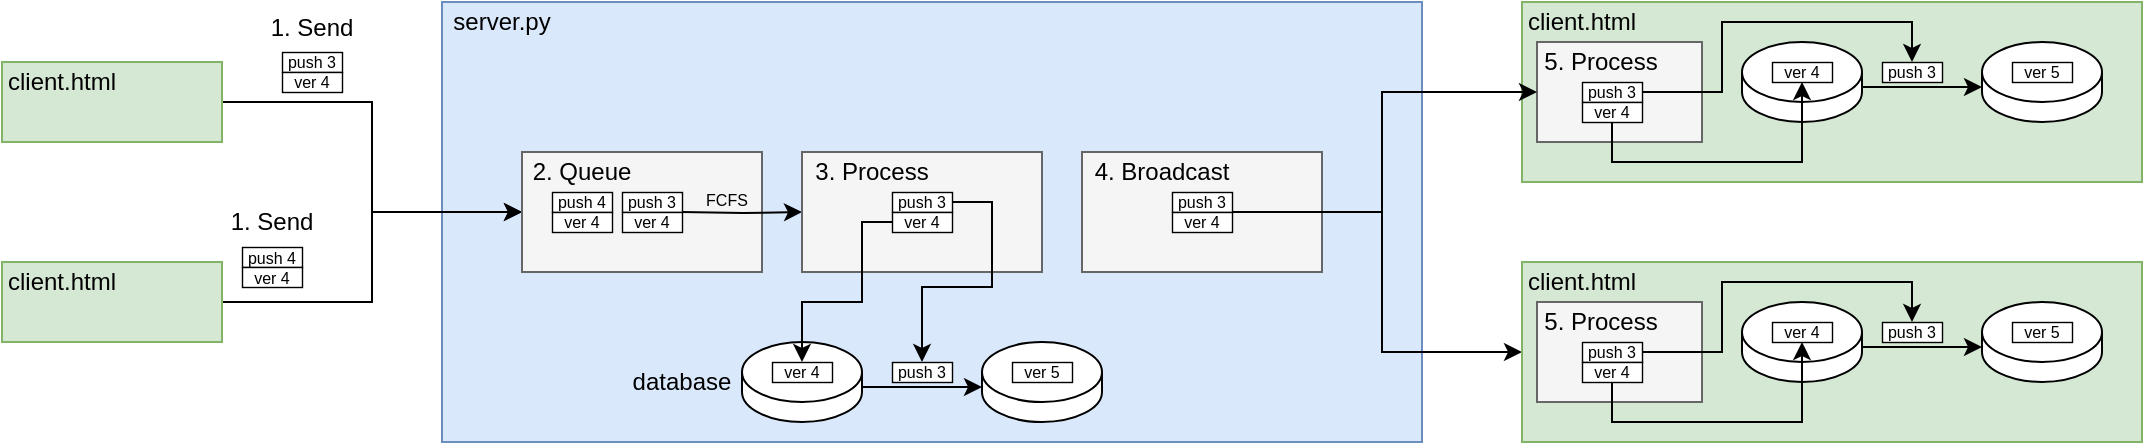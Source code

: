 <mxfile version="24.8.9">
  <diagram name="第 1 页" id="8FD0sAaV2BDL5MSyCwgA">
    <mxGraphModel dx="1002" dy="535" grid="1" gridSize="10" guides="1" tooltips="1" connect="1" arrows="1" fold="1" page="1" pageScale="1" pageWidth="1000" pageHeight="1000" math="0" shadow="0">
      <root>
        <mxCell id="0" />
        <mxCell id="1" parent="0" />
        <mxCell id="_jm8PxXjl7fhp1NevTsb-1" value="" style="rounded=0;whiteSpace=wrap;html=1;fillColor=#dae8fc;strokeColor=#6c8ebf;" vertex="1" parent="1">
          <mxGeometry x="270" y="140" width="490" height="220" as="geometry" />
        </mxCell>
        <mxCell id="_jm8PxXjl7fhp1NevTsb-2" value="server.py" style="text;html=1;align=center;verticalAlign=middle;whiteSpace=wrap;rounded=0;" vertex="1" parent="1">
          <mxGeometry x="270" y="140" width="60" height="20" as="geometry" />
        </mxCell>
        <mxCell id="_jm8PxXjl7fhp1NevTsb-16" style="edgeStyle=orthogonalEdgeStyle;rounded=0;orthogonalLoop=1;jettySize=auto;html=1;exitX=1;exitY=0.5;exitDx=0;exitDy=0;entryX=0;entryY=0.5;entryDx=0;entryDy=0;" edge="1" parent="1" source="_jm8PxXjl7fhp1NevTsb-5" target="_jm8PxXjl7fhp1NevTsb-12">
          <mxGeometry relative="1" as="geometry" />
        </mxCell>
        <mxCell id="_jm8PxXjl7fhp1NevTsb-5" value="" style="rounded=0;whiteSpace=wrap;html=1;fillColor=#d5e8d4;strokeColor=#82b366;" vertex="1" parent="1">
          <mxGeometry x="50" y="170" width="110" height="40" as="geometry" />
        </mxCell>
        <mxCell id="_jm8PxXjl7fhp1NevTsb-6" value="client.html" style="text;html=1;align=center;verticalAlign=middle;whiteSpace=wrap;rounded=0;" vertex="1" parent="1">
          <mxGeometry x="50" y="170" width="60" height="20" as="geometry" />
        </mxCell>
        <mxCell id="_jm8PxXjl7fhp1NevTsb-17" style="edgeStyle=orthogonalEdgeStyle;rounded=0;orthogonalLoop=1;jettySize=auto;html=1;exitX=1;exitY=0.5;exitDx=0;exitDy=0;entryX=0;entryY=0.5;entryDx=0;entryDy=0;" edge="1" parent="1" source="_jm8PxXjl7fhp1NevTsb-8" target="_jm8PxXjl7fhp1NevTsb-12">
          <mxGeometry relative="1" as="geometry" />
        </mxCell>
        <mxCell id="_jm8PxXjl7fhp1NevTsb-8" value="" style="rounded=0;whiteSpace=wrap;html=1;fillColor=#d5e8d4;strokeColor=#82b366;" vertex="1" parent="1">
          <mxGeometry x="50" y="270" width="110" height="40" as="geometry" />
        </mxCell>
        <mxCell id="_jm8PxXjl7fhp1NevTsb-9" value="client.html" style="text;html=1;align=center;verticalAlign=middle;whiteSpace=wrap;rounded=0;" vertex="1" parent="1">
          <mxGeometry x="50" y="270" width="60" height="20" as="geometry" />
        </mxCell>
        <mxCell id="_jm8PxXjl7fhp1NevTsb-12" value="" style="rounded=0;whiteSpace=wrap;html=1;fillColor=#f5f5f5;fontColor=#333333;strokeColor=#666666;" vertex="1" parent="1">
          <mxGeometry x="310" y="215" width="120" height="60" as="geometry" />
        </mxCell>
        <mxCell id="_jm8PxXjl7fhp1NevTsb-14" value="2. Queue" style="text;html=1;align=center;verticalAlign=middle;whiteSpace=wrap;rounded=0;" vertex="1" parent="1">
          <mxGeometry x="310" y="215" width="60" height="20" as="geometry" />
        </mxCell>
        <mxCell id="_jm8PxXjl7fhp1NevTsb-19" value="push 4" style="rounded=0;whiteSpace=wrap;html=1;fontSize=8;strokeWidth=0.7;" vertex="1" parent="1">
          <mxGeometry x="170" y="262.5" width="30" height="10" as="geometry" />
        </mxCell>
        <mxCell id="_jm8PxXjl7fhp1NevTsb-20" value="1. Send" style="text;html=1;align=center;verticalAlign=middle;whiteSpace=wrap;rounded=0;" vertex="1" parent="1">
          <mxGeometry x="175" y="140" width="60" height="25" as="geometry" />
        </mxCell>
        <mxCell id="_jm8PxXjl7fhp1NevTsb-21" value="1. Send" style="text;html=1;align=center;verticalAlign=middle;whiteSpace=wrap;rounded=0;" vertex="1" parent="1">
          <mxGeometry x="155" y="237.5" width="60" height="25" as="geometry" />
        </mxCell>
        <mxCell id="_jm8PxXjl7fhp1NevTsb-29" style="edgeStyle=orthogonalEdgeStyle;rounded=0;orthogonalLoop=1;jettySize=auto;html=1;exitX=1;exitY=0.5;exitDx=0;exitDy=0;" edge="1" parent="1" target="_jm8PxXjl7fhp1NevTsb-26">
          <mxGeometry relative="1" as="geometry">
            <mxPoint x="390" y="245" as="sourcePoint" />
          </mxGeometry>
        </mxCell>
        <mxCell id="_jm8PxXjl7fhp1NevTsb-26" value="" style="rounded=0;whiteSpace=wrap;html=1;fillColor=#f5f5f5;fontColor=#333333;strokeColor=#666666;" vertex="1" parent="1">
          <mxGeometry x="450" y="215" width="120" height="60" as="geometry" />
        </mxCell>
        <mxCell id="_jm8PxXjl7fhp1NevTsb-27" value="3. Process" style="text;html=1;align=center;verticalAlign=middle;whiteSpace=wrap;rounded=0;" vertex="1" parent="1">
          <mxGeometry x="450" y="215" width="70" height="20" as="geometry" />
        </mxCell>
        <mxCell id="_jm8PxXjl7fhp1NevTsb-30" value="" style="shape=cylinder3;whiteSpace=wrap;html=1;boundedLbl=1;backgroundOutline=1;size=15;" vertex="1" parent="1">
          <mxGeometry x="420" y="310" width="60" height="40" as="geometry" />
        </mxCell>
        <mxCell id="_jm8PxXjl7fhp1NevTsb-33" value="database" style="text;html=1;align=center;verticalAlign=middle;whiteSpace=wrap;rounded=0;" vertex="1" parent="1">
          <mxGeometry x="360" y="320" width="60" height="20" as="geometry" />
        </mxCell>
        <mxCell id="_jm8PxXjl7fhp1NevTsb-34" value="" style="rounded=0;whiteSpace=wrap;html=1;fillColor=#f5f5f5;fontColor=#333333;strokeColor=#666666;" vertex="1" parent="1">
          <mxGeometry x="590" y="215" width="120" height="60" as="geometry" />
        </mxCell>
        <mxCell id="_jm8PxXjl7fhp1NevTsb-35" value="4. Broadcast" style="text;html=1;align=center;verticalAlign=middle;whiteSpace=wrap;rounded=0;" vertex="1" parent="1">
          <mxGeometry x="590" y="215" width="80" height="20" as="geometry" />
        </mxCell>
        <mxCell id="_jm8PxXjl7fhp1NevTsb-39" value="" style="shape=cylinder3;whiteSpace=wrap;html=1;boundedLbl=1;backgroundOutline=1;size=15;" vertex="1" parent="1">
          <mxGeometry x="540" y="310" width="60" height="40" as="geometry" />
        </mxCell>
        <mxCell id="_jm8PxXjl7fhp1NevTsb-43" style="edgeStyle=orthogonalEdgeStyle;rounded=0;orthogonalLoop=1;jettySize=auto;html=1;exitX=1;exitY=0;exitDx=0;exitDy=22.5;exitPerimeter=0;entryX=0;entryY=0;entryDx=0;entryDy=22.5;entryPerimeter=0;" edge="1" parent="1" source="_jm8PxXjl7fhp1NevTsb-30" target="_jm8PxXjl7fhp1NevTsb-39">
          <mxGeometry relative="1" as="geometry" />
        </mxCell>
        <mxCell id="_jm8PxXjl7fhp1NevTsb-49" value="&lt;font style=&quot;font-size: 8px;&quot;&gt;FCFS&lt;/font&gt;" style="text;html=1;align=center;verticalAlign=middle;whiteSpace=wrap;rounded=0;" vertex="1" parent="1">
          <mxGeometry x="385" y="231.5" width="55" height="12.5" as="geometry" />
        </mxCell>
        <mxCell id="_jm8PxXjl7fhp1NevTsb-86" value="" style="rounded=0;whiteSpace=wrap;html=1;fillColor=#d5e8d4;strokeColor=#82b366;" vertex="1" parent="1">
          <mxGeometry x="810" y="140" width="310" height="90" as="geometry" />
        </mxCell>
        <mxCell id="_jm8PxXjl7fhp1NevTsb-87" value="" style="rounded=0;whiteSpace=wrap;html=1;fillColor=#f5f5f5;fontColor=#333333;strokeColor=#666666;" vertex="1" parent="1">
          <mxGeometry x="817.5" y="160" width="82.5" height="50" as="geometry" />
        </mxCell>
        <mxCell id="_jm8PxXjl7fhp1NevTsb-88" value="client.html" style="text;html=1;align=center;verticalAlign=middle;whiteSpace=wrap;rounded=0;" vertex="1" parent="1">
          <mxGeometry x="810" y="140" width="60" height="20" as="geometry" />
        </mxCell>
        <mxCell id="_jm8PxXjl7fhp1NevTsb-92" value="" style="shape=cylinder3;whiteSpace=wrap;html=1;boundedLbl=1;backgroundOutline=1;size=15;" vertex="1" parent="1">
          <mxGeometry x="920" y="160" width="60" height="40" as="geometry" />
        </mxCell>
        <mxCell id="_jm8PxXjl7fhp1NevTsb-94" value="" style="shape=cylinder3;whiteSpace=wrap;html=1;boundedLbl=1;backgroundOutline=1;size=15;" vertex="1" parent="1">
          <mxGeometry x="1040" y="160" width="60" height="40" as="geometry" />
        </mxCell>
        <mxCell id="_jm8PxXjl7fhp1NevTsb-96" style="edgeStyle=orthogonalEdgeStyle;rounded=0;orthogonalLoop=1;jettySize=auto;html=1;exitX=1;exitY=0;exitDx=0;exitDy=22.5;exitPerimeter=0;entryX=0;entryY=0;entryDx=0;entryDy=22.5;entryPerimeter=0;" edge="1" parent="1" source="_jm8PxXjl7fhp1NevTsb-92" target="_jm8PxXjl7fhp1NevTsb-94">
          <mxGeometry relative="1" as="geometry" />
        </mxCell>
        <mxCell id="_jm8PxXjl7fhp1NevTsb-98" value="5. Process" style="text;html=1;align=center;verticalAlign=middle;whiteSpace=wrap;rounded=0;" vertex="1" parent="1">
          <mxGeometry x="817.5" y="160" width="62.5" height="20" as="geometry" />
        </mxCell>
        <mxCell id="_jm8PxXjl7fhp1NevTsb-102" value="ver 4" style="rounded=0;whiteSpace=wrap;html=1;fontSize=8;strokeWidth=0.7;" vertex="1" parent="1">
          <mxGeometry x="170" y="272.5" width="30" height="10" as="geometry" />
        </mxCell>
        <mxCell id="_jm8PxXjl7fhp1NevTsb-103" value="push 3" style="rounded=0;whiteSpace=wrap;html=1;fontSize=8;strokeWidth=0.7;" vertex="1" parent="1">
          <mxGeometry x="190" y="165" width="30" height="10" as="geometry" />
        </mxCell>
        <mxCell id="_jm8PxXjl7fhp1NevTsb-104" value="ver 4" style="rounded=0;whiteSpace=wrap;html=1;fontSize=8;strokeWidth=0.7;" vertex="1" parent="1">
          <mxGeometry x="190" y="175" width="30" height="10" as="geometry" />
        </mxCell>
        <mxCell id="_jm8PxXjl7fhp1NevTsb-105" value="push 3" style="rounded=0;whiteSpace=wrap;html=1;fontSize=8;strokeWidth=0.7;" vertex="1" parent="1">
          <mxGeometry x="360" y="235" width="30" height="10" as="geometry" />
        </mxCell>
        <mxCell id="_jm8PxXjl7fhp1NevTsb-106" value="ver 4" style="rounded=0;whiteSpace=wrap;html=1;fontSize=8;strokeWidth=0.7;" vertex="1" parent="1">
          <mxGeometry x="360" y="245" width="30" height="10" as="geometry" />
        </mxCell>
        <mxCell id="_jm8PxXjl7fhp1NevTsb-107" value="push 4" style="rounded=0;whiteSpace=wrap;html=1;fontSize=8;strokeWidth=0.7;" vertex="1" parent="1">
          <mxGeometry x="325" y="235" width="30" height="10" as="geometry" />
        </mxCell>
        <mxCell id="_jm8PxXjl7fhp1NevTsb-108" value="ver 4" style="rounded=0;whiteSpace=wrap;html=1;fontSize=8;strokeWidth=0.7;" vertex="1" parent="1">
          <mxGeometry x="325" y="245" width="30" height="10" as="geometry" />
        </mxCell>
        <mxCell id="_jm8PxXjl7fhp1NevTsb-115" style="edgeStyle=orthogonalEdgeStyle;rounded=0;orthogonalLoop=1;jettySize=auto;html=1;exitX=1;exitY=0.5;exitDx=0;exitDy=0;entryX=0.5;entryY=0;entryDx=0;entryDy=0;" edge="1" parent="1" source="_jm8PxXjl7fhp1NevTsb-109" target="_jm8PxXjl7fhp1NevTsb-113">
          <mxGeometry relative="1" as="geometry" />
        </mxCell>
        <mxCell id="_jm8PxXjl7fhp1NevTsb-109" value="push 3" style="rounded=0;whiteSpace=wrap;html=1;fontSize=8;strokeWidth=0.7;" vertex="1" parent="1">
          <mxGeometry x="495" y="235" width="30" height="10" as="geometry" />
        </mxCell>
        <mxCell id="_jm8PxXjl7fhp1NevTsb-114" style="edgeStyle=orthogonalEdgeStyle;rounded=0;orthogonalLoop=1;jettySize=auto;html=1;exitX=0;exitY=0.5;exitDx=0;exitDy=0;entryX=0.5;entryY=0;entryDx=0;entryDy=0;" edge="1" parent="1" source="_jm8PxXjl7fhp1NevTsb-110" target="_jm8PxXjl7fhp1NevTsb-111">
          <mxGeometry relative="1" as="geometry">
            <Array as="points">
              <mxPoint x="480" y="250" />
              <mxPoint x="480" y="290" />
              <mxPoint x="450" y="290" />
            </Array>
          </mxGeometry>
        </mxCell>
        <mxCell id="_jm8PxXjl7fhp1NevTsb-110" value="ver 4" style="rounded=0;whiteSpace=wrap;html=1;fontSize=8;strokeWidth=0.7;" vertex="1" parent="1">
          <mxGeometry x="495" y="245" width="30" height="10" as="geometry" />
        </mxCell>
        <mxCell id="_jm8PxXjl7fhp1NevTsb-111" value="ver 4" style="rounded=0;whiteSpace=wrap;html=1;fontSize=8;strokeWidth=0.7;" vertex="1" parent="1">
          <mxGeometry x="435" y="320" width="30" height="10" as="geometry" />
        </mxCell>
        <mxCell id="_jm8PxXjl7fhp1NevTsb-112" value="ver 5" style="rounded=0;whiteSpace=wrap;html=1;fontSize=8;strokeWidth=0.7;" vertex="1" parent="1">
          <mxGeometry x="555" y="320" width="30" height="10" as="geometry" />
        </mxCell>
        <mxCell id="_jm8PxXjl7fhp1NevTsb-113" value="push 3" style="rounded=0;whiteSpace=wrap;html=1;fontSize=8;strokeWidth=0.7;" vertex="1" parent="1">
          <mxGeometry x="495" y="320" width="30" height="10" as="geometry" />
        </mxCell>
        <mxCell id="_jm8PxXjl7fhp1NevTsb-118" value="push 3" style="rounded=0;whiteSpace=wrap;html=1;fontSize=8;strokeWidth=0.7;" vertex="1" parent="1">
          <mxGeometry x="635" y="235" width="30" height="10" as="geometry" />
        </mxCell>
        <mxCell id="_jm8PxXjl7fhp1NevTsb-128" style="edgeStyle=orthogonalEdgeStyle;rounded=0;orthogonalLoop=1;jettySize=auto;html=1;exitX=1;exitY=0;exitDx=0;exitDy=0;entryX=0;entryY=0.5;entryDx=0;entryDy=0;" edge="1" parent="1" source="_jm8PxXjl7fhp1NevTsb-119" target="_jm8PxXjl7fhp1NevTsb-87">
          <mxGeometry relative="1" as="geometry">
            <Array as="points">
              <mxPoint x="740" y="245" />
              <mxPoint x="740" y="185" />
            </Array>
          </mxGeometry>
        </mxCell>
        <mxCell id="_jm8PxXjl7fhp1NevTsb-142" style="edgeStyle=orthogonalEdgeStyle;rounded=0;orthogonalLoop=1;jettySize=auto;html=1;exitX=1;exitY=0;exitDx=0;exitDy=0;entryX=0;entryY=0.5;entryDx=0;entryDy=0;" edge="1" parent="1" source="_jm8PxXjl7fhp1NevTsb-119" target="_jm8PxXjl7fhp1NevTsb-130">
          <mxGeometry relative="1" as="geometry">
            <Array as="points">
              <mxPoint x="740" y="245" />
              <mxPoint x="740" y="315" />
            </Array>
          </mxGeometry>
        </mxCell>
        <mxCell id="_jm8PxXjl7fhp1NevTsb-119" value="ver 4" style="rounded=0;whiteSpace=wrap;html=1;fontSize=8;strokeWidth=0.7;" vertex="1" parent="1">
          <mxGeometry x="635" y="245" width="30" height="10" as="geometry" />
        </mxCell>
        <mxCell id="_jm8PxXjl7fhp1NevTsb-144" style="edgeStyle=orthogonalEdgeStyle;rounded=0;orthogonalLoop=1;jettySize=auto;html=1;exitX=1;exitY=0.5;exitDx=0;exitDy=0;entryX=0.5;entryY=0;entryDx=0;entryDy=0;" edge="1" parent="1" source="_jm8PxXjl7fhp1NevTsb-120" target="_jm8PxXjl7fhp1NevTsb-124">
          <mxGeometry relative="1" as="geometry">
            <Array as="points">
              <mxPoint x="910" y="185" />
              <mxPoint x="910" y="150" />
              <mxPoint x="1005" y="150" />
            </Array>
          </mxGeometry>
        </mxCell>
        <mxCell id="_jm8PxXjl7fhp1NevTsb-120" value="push 3" style="rounded=0;whiteSpace=wrap;html=1;fontSize=8;strokeWidth=0.7;" vertex="1" parent="1">
          <mxGeometry x="840" y="180" width="30" height="10" as="geometry" />
        </mxCell>
        <mxCell id="_jm8PxXjl7fhp1NevTsb-143" style="edgeStyle=orthogonalEdgeStyle;rounded=0;orthogonalLoop=1;jettySize=auto;html=1;exitX=0.5;exitY=1;exitDx=0;exitDy=0;entryX=0.5;entryY=1;entryDx=0;entryDy=0;" edge="1" parent="1" source="_jm8PxXjl7fhp1NevTsb-121" target="_jm8PxXjl7fhp1NevTsb-126">
          <mxGeometry relative="1" as="geometry" />
        </mxCell>
        <mxCell id="_jm8PxXjl7fhp1NevTsb-121" value="ver 4" style="rounded=0;whiteSpace=wrap;html=1;fontSize=8;strokeWidth=0.7;" vertex="1" parent="1">
          <mxGeometry x="840" y="190" width="30" height="10" as="geometry" />
        </mxCell>
        <mxCell id="_jm8PxXjl7fhp1NevTsb-124" value="push 3" style="rounded=0;whiteSpace=wrap;html=1;fontSize=8;strokeWidth=0.7;" vertex="1" parent="1">
          <mxGeometry x="990" y="170" width="30" height="10" as="geometry" />
        </mxCell>
        <mxCell id="_jm8PxXjl7fhp1NevTsb-126" value="ver 4" style="rounded=0;whiteSpace=wrap;html=1;fontSize=8;strokeWidth=0.7;" vertex="1" parent="1">
          <mxGeometry x="935" y="170" width="30" height="10" as="geometry" />
        </mxCell>
        <mxCell id="_jm8PxXjl7fhp1NevTsb-127" value="ver 5" style="rounded=0;whiteSpace=wrap;html=1;fontSize=8;strokeWidth=0.7;" vertex="1" parent="1">
          <mxGeometry x="1055" y="170" width="30" height="10" as="geometry" />
        </mxCell>
        <mxCell id="_jm8PxXjl7fhp1NevTsb-130" value="" style="rounded=0;whiteSpace=wrap;html=1;fillColor=#d5e8d4;strokeColor=#82b366;" vertex="1" parent="1">
          <mxGeometry x="810" y="270" width="310" height="90" as="geometry" />
        </mxCell>
        <mxCell id="_jm8PxXjl7fhp1NevTsb-131" value="" style="rounded=0;whiteSpace=wrap;html=1;fillColor=#f5f5f5;fontColor=#333333;strokeColor=#666666;" vertex="1" parent="1">
          <mxGeometry x="817.5" y="290" width="82.5" height="50" as="geometry" />
        </mxCell>
        <mxCell id="_jm8PxXjl7fhp1NevTsb-132" value="client.html" style="text;html=1;align=center;verticalAlign=middle;whiteSpace=wrap;rounded=0;" vertex="1" parent="1">
          <mxGeometry x="810" y="270" width="60" height="20" as="geometry" />
        </mxCell>
        <mxCell id="_jm8PxXjl7fhp1NevTsb-133" value="" style="shape=cylinder3;whiteSpace=wrap;html=1;boundedLbl=1;backgroundOutline=1;size=15;" vertex="1" parent="1">
          <mxGeometry x="920" y="290" width="60" height="40" as="geometry" />
        </mxCell>
        <mxCell id="_jm8PxXjl7fhp1NevTsb-134" value="" style="shape=cylinder3;whiteSpace=wrap;html=1;boundedLbl=1;backgroundOutline=1;size=15;" vertex="1" parent="1">
          <mxGeometry x="1040" y="290" width="60" height="40" as="geometry" />
        </mxCell>
        <mxCell id="_jm8PxXjl7fhp1NevTsb-135" style="edgeStyle=orthogonalEdgeStyle;rounded=0;orthogonalLoop=1;jettySize=auto;html=1;exitX=1;exitY=0;exitDx=0;exitDy=22.5;exitPerimeter=0;entryX=0;entryY=0;entryDx=0;entryDy=22.5;entryPerimeter=0;" edge="1" parent="1" source="_jm8PxXjl7fhp1NevTsb-133" target="_jm8PxXjl7fhp1NevTsb-134">
          <mxGeometry relative="1" as="geometry" />
        </mxCell>
        <mxCell id="_jm8PxXjl7fhp1NevTsb-136" value="5. Process" style="text;html=1;align=center;verticalAlign=middle;whiteSpace=wrap;rounded=0;" vertex="1" parent="1">
          <mxGeometry x="817.5" y="290" width="62.5" height="20" as="geometry" />
        </mxCell>
        <mxCell id="_jm8PxXjl7fhp1NevTsb-146" style="edgeStyle=orthogonalEdgeStyle;rounded=0;orthogonalLoop=1;jettySize=auto;html=1;exitX=1;exitY=0.5;exitDx=0;exitDy=0;entryX=0.5;entryY=0;entryDx=0;entryDy=0;" edge="1" parent="1" source="_jm8PxXjl7fhp1NevTsb-137" target="_jm8PxXjl7fhp1NevTsb-139">
          <mxGeometry relative="1" as="geometry">
            <Array as="points">
              <mxPoint x="910" y="315" />
              <mxPoint x="910" y="280" />
              <mxPoint x="1005" y="280" />
            </Array>
          </mxGeometry>
        </mxCell>
        <mxCell id="_jm8PxXjl7fhp1NevTsb-137" value="push 3" style="rounded=0;whiteSpace=wrap;html=1;fontSize=8;strokeWidth=0.7;" vertex="1" parent="1">
          <mxGeometry x="840" y="310" width="30" height="10" as="geometry" />
        </mxCell>
        <mxCell id="_jm8PxXjl7fhp1NevTsb-145" style="edgeStyle=orthogonalEdgeStyle;rounded=0;orthogonalLoop=1;jettySize=auto;html=1;exitX=0.5;exitY=1;exitDx=0;exitDy=0;entryX=0.5;entryY=1;entryDx=0;entryDy=0;" edge="1" parent="1" source="_jm8PxXjl7fhp1NevTsb-138" target="_jm8PxXjl7fhp1NevTsb-140">
          <mxGeometry relative="1" as="geometry" />
        </mxCell>
        <mxCell id="_jm8PxXjl7fhp1NevTsb-138" value="ver 4" style="rounded=0;whiteSpace=wrap;html=1;fontSize=8;strokeWidth=0.7;" vertex="1" parent="1">
          <mxGeometry x="840" y="320" width="30" height="10" as="geometry" />
        </mxCell>
        <mxCell id="_jm8PxXjl7fhp1NevTsb-139" value="push 3" style="rounded=0;whiteSpace=wrap;html=1;fontSize=8;strokeWidth=0.7;" vertex="1" parent="1">
          <mxGeometry x="990" y="300" width="30" height="10" as="geometry" />
        </mxCell>
        <mxCell id="_jm8PxXjl7fhp1NevTsb-140" value="ver 4" style="rounded=0;whiteSpace=wrap;html=1;fontSize=8;strokeWidth=0.7;" vertex="1" parent="1">
          <mxGeometry x="935" y="300" width="30" height="10" as="geometry" />
        </mxCell>
        <mxCell id="_jm8PxXjl7fhp1NevTsb-141" value="ver 5" style="rounded=0;whiteSpace=wrap;html=1;fontSize=8;strokeWidth=0.7;" vertex="1" parent="1">
          <mxGeometry x="1055" y="300" width="30" height="10" as="geometry" />
        </mxCell>
      </root>
    </mxGraphModel>
  </diagram>
</mxfile>
